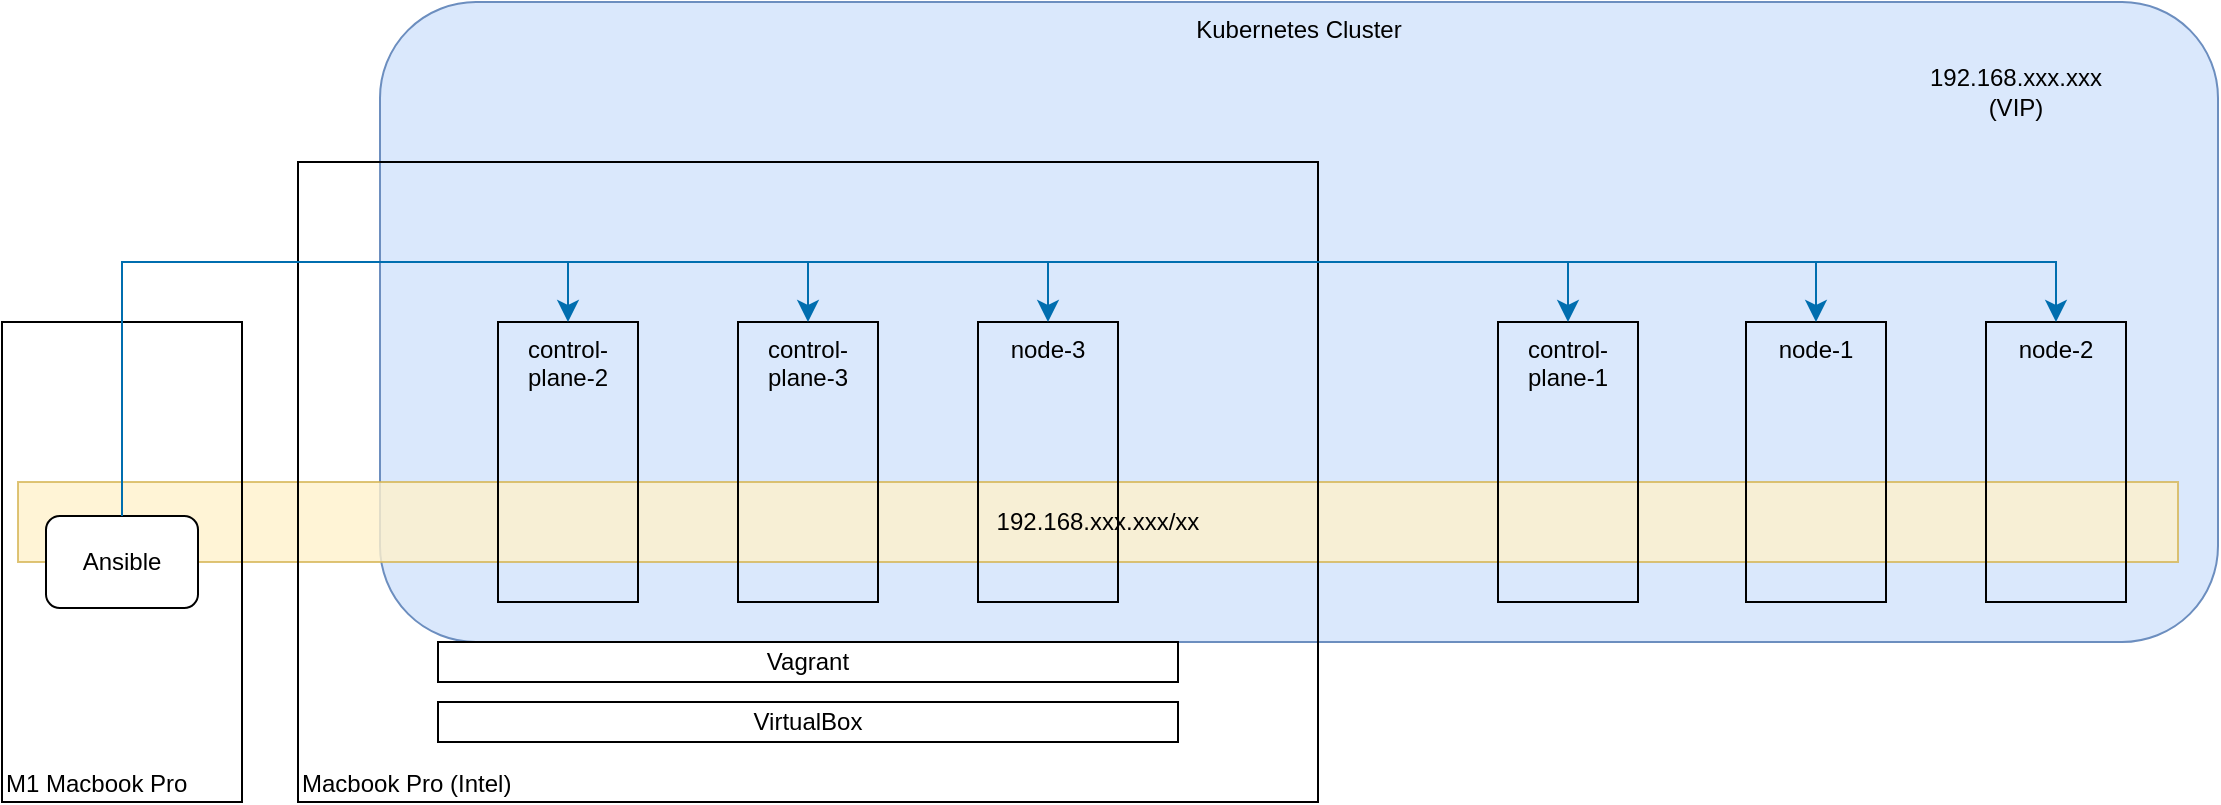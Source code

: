 <mxfile version="24.7.7">
  <diagram name="ページ1" id="5wIpfVOD8ZaT3yq1tPsm">
    <mxGraphModel dx="1590" dy="963" grid="1" gridSize="10" guides="1" tooltips="1" connect="1" arrows="1" fold="1" page="1" pageScale="1" pageWidth="1169" pageHeight="827" math="0" shadow="0">
      <root>
        <mxCell id="0" />
        <mxCell id="1" parent="0" />
        <mxCell id="PiB_E5LH4JP8B-9UBOU4-15" value="Kubernetes Cluster" style="rounded=1;whiteSpace=wrap;html=1;fillColor=#dae8fc;strokeColor=#6c8ebf;verticalAlign=top;" parent="1" vertex="1">
          <mxGeometry x="220" y="214" width="919" height="320" as="geometry" />
        </mxCell>
        <mxCell id="PiB_E5LH4JP8B-9UBOU4-14" value="192.168.xxx.xxx/xx" style="rounded=0;whiteSpace=wrap;html=1;fillColor=#fff2cc;strokeColor=#d6b656;opacity=80;" parent="1" vertex="1">
          <mxGeometry x="39" y="454" width="1080" height="40" as="geometry" />
        </mxCell>
        <mxCell id="nnrnGfOyjL7GUhimGBHx-1" value="&lt;div style=&quot;&quot;&gt;&lt;span style=&quot;background-color: initial;&quot;&gt;Macbook Pro (Intel)&lt;/span&gt;&lt;/div&gt;" style="rounded=0;whiteSpace=wrap;html=1;align=left;horizontal=1;verticalAlign=bottom;fillColor=none;" vertex="1" parent="1">
          <mxGeometry x="179" y="294" width="510" height="320" as="geometry" />
        </mxCell>
        <mxCell id="PiB_E5LH4JP8B-9UBOU4-1" value="&lt;div style=&quot;&quot;&gt;&lt;span style=&quot;background-color: initial;&quot;&gt;M1 Macbook Pro&lt;/span&gt;&lt;/div&gt;" style="rounded=0;whiteSpace=wrap;html=1;align=left;horizontal=1;verticalAlign=bottom;fillColor=none;" parent="1" vertex="1">
          <mxGeometry x="31" y="374" width="120" height="240" as="geometry" />
        </mxCell>
        <mxCell id="PiB_E5LH4JP8B-9UBOU4-8" value="control-plane-1" style="rounded=0;whiteSpace=wrap;html=1;verticalAlign=top;fillColor=none;" parent="1" vertex="1">
          <mxGeometry x="779" y="374" width="70" height="140" as="geometry" />
        </mxCell>
        <mxCell id="PiB_E5LH4JP8B-9UBOU4-9" value="control-plane-3" style="rounded=0;whiteSpace=wrap;html=1;verticalAlign=top;fillColor=none;" parent="1" vertex="1">
          <mxGeometry x="399" y="374" width="70" height="140" as="geometry" />
        </mxCell>
        <mxCell id="PiB_E5LH4JP8B-9UBOU4-10" value="node-1" style="rounded=0;whiteSpace=wrap;html=1;verticalAlign=top;fillColor=none;" parent="1" vertex="1">
          <mxGeometry x="903" y="374" width="70" height="140" as="geometry" />
        </mxCell>
        <mxCell id="PiB_E5LH4JP8B-9UBOU4-11" value="control-plane-2" style="rounded=0;whiteSpace=wrap;html=1;verticalAlign=top;fillColor=none;" parent="1" vertex="1">
          <mxGeometry x="279" y="374" width="70" height="140" as="geometry" />
        </mxCell>
        <mxCell id="PiB_E5LH4JP8B-9UBOU4-12" value="node-2" style="rounded=0;whiteSpace=wrap;html=1;verticalAlign=top;fillColor=none;" parent="1" vertex="1">
          <mxGeometry x="1023" y="374" width="70" height="140" as="geometry" />
        </mxCell>
        <mxCell id="PiB_E5LH4JP8B-9UBOU4-13" value="node-3" style="rounded=0;whiteSpace=wrap;html=1;verticalAlign=top;fillColor=none;" parent="1" vertex="1">
          <mxGeometry x="519" y="374" width="70" height="140" as="geometry" />
        </mxCell>
        <mxCell id="PiB_E5LH4JP8B-9UBOU4-16" value="192.168.xxx.xxx&lt;div&gt;(VIP)&lt;/div&gt;" style="text;html=1;align=center;verticalAlign=middle;whiteSpace=wrap;rounded=0;" parent="1" vertex="1">
          <mxGeometry x="983" y="244" width="110" height="30" as="geometry" />
        </mxCell>
        <mxCell id="PiB_E5LH4JP8B-9UBOU4-24" value="Ansible" style="rounded=1;whiteSpace=wrap;html=1;" parent="1" vertex="1">
          <mxGeometry x="53" y="471" width="76" height="46" as="geometry" />
        </mxCell>
        <mxCell id="PiB_E5LH4JP8B-9UBOU4-25" value="" style="edgeStyle=elbowEdgeStyle;elbow=vertical;endArrow=classic;html=1;curved=0;rounded=0;endSize=8;startSize=8;entryX=0.5;entryY=0;entryDx=0;entryDy=0;fillColor=#1ba1e2;strokeColor=#006EAF;" parent="1" source="PiB_E5LH4JP8B-9UBOU4-24" target="PiB_E5LH4JP8B-9UBOU4-10" edge="1">
          <mxGeometry width="50" height="50" relative="1" as="geometry">
            <mxPoint x="478" y="-30" as="sourcePoint" />
            <mxPoint x="939" y="294" as="targetPoint" />
            <Array as="points">
              <mxPoint x="509" y="344" />
            </Array>
          </mxGeometry>
        </mxCell>
        <mxCell id="PiB_E5LH4JP8B-9UBOU4-26" value="" style="edgeStyle=elbowEdgeStyle;elbow=vertical;endArrow=classic;html=1;curved=0;rounded=0;endSize=8;startSize=8;exitX=0.5;exitY=0;exitDx=0;exitDy=0;entryX=0.5;entryY=0;entryDx=0;entryDy=0;fillColor=#1ba1e2;strokeColor=#006EAF;" parent="1" source="PiB_E5LH4JP8B-9UBOU4-24" target="PiB_E5LH4JP8B-9UBOU4-9" edge="1">
          <mxGeometry width="50" height="50" relative="1" as="geometry">
            <mxPoint x="139" y="-30" as="sourcePoint" />
            <mxPoint x="573" y="-16" as="targetPoint" />
            <Array as="points">
              <mxPoint x="259" y="344" />
            </Array>
          </mxGeometry>
        </mxCell>
        <mxCell id="nnrnGfOyjL7GUhimGBHx-2" value="VirtualBox" style="rounded=0;whiteSpace=wrap;html=1;" vertex="1" parent="1">
          <mxGeometry x="249" y="564" width="370" height="20" as="geometry" />
        </mxCell>
        <mxCell id="nnrnGfOyjL7GUhimGBHx-3" value="Vagrant" style="rounded=0;whiteSpace=wrap;html=1;" vertex="1" parent="1">
          <mxGeometry x="249" y="534" width="370" height="20" as="geometry" />
        </mxCell>
        <mxCell id="nnrnGfOyjL7GUhimGBHx-4" value="" style="edgeStyle=elbowEdgeStyle;elbow=vertical;endArrow=classic;html=1;curved=0;rounded=0;endSize=8;startSize=8;exitX=0.5;exitY=0;exitDx=0;exitDy=0;entryX=0.5;entryY=0;entryDx=0;entryDy=0;fillColor=#1ba1e2;strokeColor=#006EAF;" edge="1" parent="1" source="PiB_E5LH4JP8B-9UBOU4-24" target="PiB_E5LH4JP8B-9UBOU4-11">
          <mxGeometry width="50" height="50" relative="1" as="geometry">
            <mxPoint x="101" y="481" as="sourcePoint" />
            <mxPoint x="444" y="384" as="targetPoint" />
            <Array as="points">
              <mxPoint x="209" y="344" />
            </Array>
          </mxGeometry>
        </mxCell>
        <mxCell id="nnrnGfOyjL7GUhimGBHx-5" value="" style="edgeStyle=elbowEdgeStyle;elbow=vertical;endArrow=classic;html=1;curved=0;rounded=0;endSize=8;startSize=8;exitX=0.5;exitY=0;exitDx=0;exitDy=0;entryX=0.5;entryY=0;entryDx=0;entryDy=0;fillColor=#1ba1e2;strokeColor=#006EAF;" edge="1" parent="1" source="PiB_E5LH4JP8B-9UBOU4-24" target="PiB_E5LH4JP8B-9UBOU4-13">
          <mxGeometry width="50" height="50" relative="1" as="geometry">
            <mxPoint x="111" y="491" as="sourcePoint" />
            <mxPoint x="454" y="394" as="targetPoint" />
            <Array as="points">
              <mxPoint x="319" y="344" />
            </Array>
          </mxGeometry>
        </mxCell>
        <mxCell id="nnrnGfOyjL7GUhimGBHx-6" value="" style="edgeStyle=elbowEdgeStyle;elbow=vertical;endArrow=classic;html=1;curved=0;rounded=0;endSize=8;startSize=8;entryX=0.5;entryY=0;entryDx=0;entryDy=0;exitX=0.5;exitY=0;exitDx=0;exitDy=0;fillColor=#1ba1e2;strokeColor=#006EAF;" edge="1" parent="1" source="PiB_E5LH4JP8B-9UBOU4-24" target="PiB_E5LH4JP8B-9UBOU4-8">
          <mxGeometry width="50" height="50" relative="1" as="geometry">
            <mxPoint x="79" y="274" as="sourcePoint" />
            <mxPoint x="948" y="384" as="targetPoint" />
            <Array as="points">
              <mxPoint x="449" y="344" />
            </Array>
          </mxGeometry>
        </mxCell>
        <mxCell id="nnrnGfOyjL7GUhimGBHx-7" value="" style="edgeStyle=elbowEdgeStyle;elbow=vertical;endArrow=classic;html=1;curved=0;rounded=0;endSize=8;startSize=8;entryX=0.5;entryY=0;entryDx=0;entryDy=0;exitX=0.5;exitY=0;exitDx=0;exitDy=0;fillColor=#1ba1e2;strokeColor=#006EAF;" edge="1" parent="1" source="PiB_E5LH4JP8B-9UBOU4-24" target="PiB_E5LH4JP8B-9UBOU4-12">
          <mxGeometry width="50" height="50" relative="1" as="geometry">
            <mxPoint x="111" y="491" as="sourcePoint" />
            <mxPoint x="958" y="394" as="targetPoint" />
            <Array as="points">
              <mxPoint x="569" y="344" />
            </Array>
          </mxGeometry>
        </mxCell>
      </root>
    </mxGraphModel>
  </diagram>
</mxfile>

